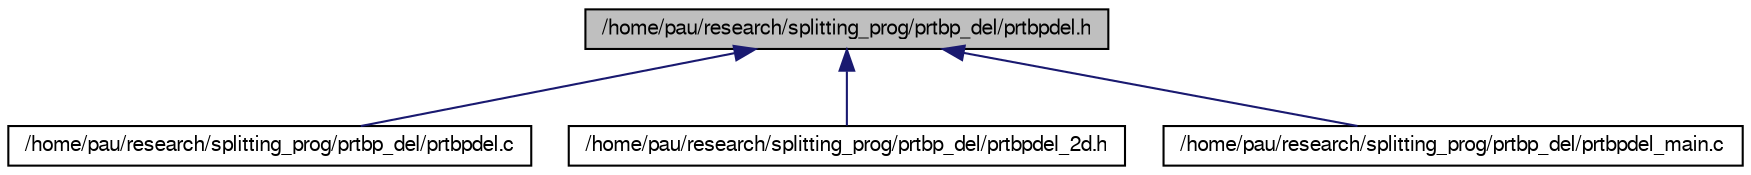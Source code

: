digraph G
{
  edge [fontname="FreeSans",fontsize="10",labelfontname="FreeSans",labelfontsize="10"];
  node [fontname="FreeSans",fontsize="10",shape=record];
  Node1 [label="/home/pau/research/splitting_prog/prtbp_del/prtbpdel.h",height=0.2,width=0.4,color="black", fillcolor="grey75", style="filled" fontcolor="black"];
  Node1 -> Node2 [dir=back,color="midnightblue",fontsize="10",style="solid",fontname="FreeSans"];
  Node2 [label="/home/pau/research/splitting_prog/prtbp_del/prtbpdel.c",height=0.2,width=0.4,color="black", fillcolor="white", style="filled",URL="$prtbpdel_8c.html",tooltip="Poincare map of RTBP in Delaunay coordinates."];
  Node1 -> Node3 [dir=back,color="midnightblue",fontsize="10",style="solid",fontname="FreeSans"];
  Node3 [label="/home/pau/research/splitting_prog/prtbp_del/prtbpdel_2d.h",height=0.2,width=0.4,color="black", fillcolor="white", style="filled",URL="$prtbpdel__2d_8h_source.html"];
  Node1 -> Node4 [dir=back,color="midnightblue",fontsize="10",style="solid",fontname="FreeSans"];
  Node4 [label="/home/pau/research/splitting_prog/prtbp_del/prtbpdel_main.c",height=0.2,width=0.4,color="black", fillcolor="white", style="filled",URL="$prtbpdel__main_8c.html",tooltip="Poincare map of RTBP in Delaunay coordinates: main prog."];
}
